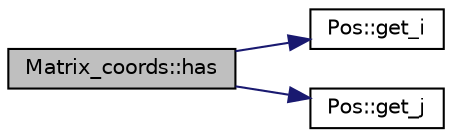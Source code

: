 digraph "Matrix_coords::has"
{
 // LATEX_PDF_SIZE
  edge [fontname="Helvetica",fontsize="10",labelfontname="Helvetica",labelfontsize="10"];
  node [fontname="Helvetica",fontsize="10",shape=record];
  rankdir="LR";
  Node1 [label="Matrix_coords::has",height=0.2,width=0.4,color="black", fillcolor="grey75", style="filled", fontcolor="black",tooltip="Check if dot is inside Matrix_coords."];
  Node1 -> Node2 [color="midnightblue",fontsize="10",style="solid",fontname="Helvetica"];
  Node2 [label="Pos::get_i",height=0.2,width=0.4,color="black", fillcolor="white", style="filled",URL="$classPos.html#afeea819c9f21be202f907dd9797209f1",tooltip="[i] getter."];
  Node1 -> Node3 [color="midnightblue",fontsize="10",style="solid",fontname="Helvetica"];
  Node3 [label="Pos::get_j",height=0.2,width=0.4,color="black", fillcolor="white", style="filled",URL="$classPos.html#abc4d294c12c25bed750be0777b7523da",tooltip="[j] getter."];
}
